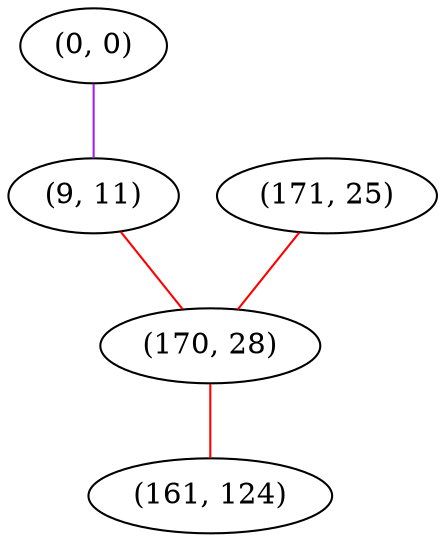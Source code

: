 graph "" {
"(0, 0)";
"(9, 11)";
"(171, 25)";
"(170, 28)";
"(161, 124)";
"(0, 0)" -- "(9, 11)"  [color=purple, key=0, weight=4];
"(9, 11)" -- "(170, 28)"  [color=red, key=0, weight=1];
"(171, 25)" -- "(170, 28)"  [color=red, key=0, weight=1];
"(170, 28)" -- "(161, 124)"  [color=red, key=0, weight=1];
}

